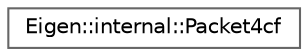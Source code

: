 digraph "类继承关系图"
{
 // LATEX_PDF_SIZE
  bgcolor="transparent";
  edge [fontname=Helvetica,fontsize=10,labelfontname=Helvetica,labelfontsize=10];
  node [fontname=Helvetica,fontsize=10,shape=box,height=0.2,width=0.4];
  rankdir="LR";
  Node0 [id="Node000000",label="Eigen::internal::Packet4cf",height=0.2,width=0.4,color="grey40", fillcolor="white", style="filled",URL="$struct_eigen_1_1internal_1_1_packet4cf.html",tooltip=" "];
}
